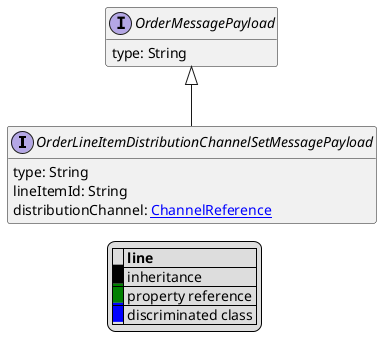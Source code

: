 @startuml

hide empty fields
hide empty methods
legend
|= |= line |
|<back:black>   </back>| inheritance |
|<back:green>   </back>| property reference |
|<back:blue>   </back>| discriminated class |
endlegend
interface OrderLineItemDistributionChannelSetMessagePayload [[OrderLineItemDistributionChannelSetMessagePayload.svg]] extends OrderMessagePayload {
    type: String
    lineItemId: String
    distributionChannel: [[ChannelReference.svg ChannelReference]]
}
interface OrderMessagePayload [[OrderMessagePayload.svg]]  {
    type: String
}





@enduml
